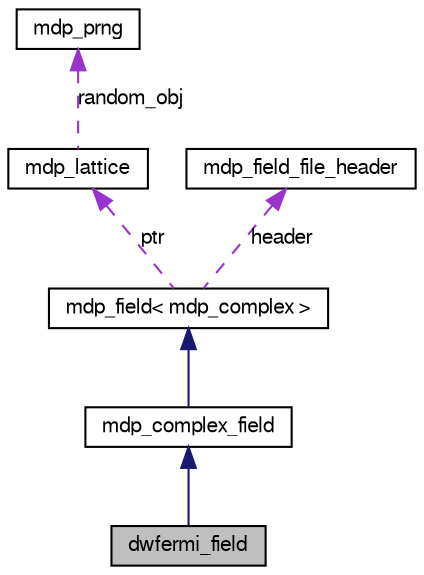 digraph G
{
  edge [fontname="FreeSans",fontsize="10",labelfontname="FreeSans",labelfontsize="10"];
  node [fontname="FreeSans",fontsize="10",shape=record];
  Node1 [label="dwfermi_field",height=0.2,width=0.4,color="black", fillcolor="grey75", style="filled" fontcolor="black"];
  Node2 -> Node1 [dir=back,color="midnightblue",fontsize="10",style="solid",fontname="FreeSans"];
  Node2 [label="mdp_complex_field",height=0.2,width=0.4,color="black", fillcolor="white", style="filled",URL="$classmdp__complex__field.html",tooltip="field of complex numbers or vectors of complex numbers"];
  Node3 -> Node2 [dir=back,color="midnightblue",fontsize="10",style="solid",fontname="FreeSans"];
  Node3 [label="mdp_field\< mdp_complex \>",height=0.2,width=0.4,color="black", fillcolor="white", style="filled",URL="$classmdp__field.html"];
  Node4 -> Node3 [dir=back,color="darkorchid3",fontsize="10",style="dashed",label="ptr",fontname="FreeSans"];
  Node4 [label="mdp_lattice",height=0.2,width=0.4,color="black", fillcolor="white", style="filled",URL="$classmdp__lattice.html",tooltip="distributed lattice object"];
  Node5 -> Node4 [dir=back,color="darkorchid3",fontsize="10",style="dashed",label="random_obj",fontname="FreeSans"];
  Node5 [label="mdp_prng",height=0.2,width=0.4,color="black", fillcolor="white", style="filled",URL="$classmdp__prng.html",tooltip="Marsaglia&#39;s random number generator (same as UKQCD)."];
  Node6 -> Node3 [dir=back,color="darkorchid3",fontsize="10",style="dashed",label="header",fontname="FreeSans"];
  Node6 [label="mdp_field_file_header",height=0.2,width=0.4,color="black", fillcolor="white", style="filled",URL="$classmdp__field__file__header.html",tooltip="header for field file IO"];
}
